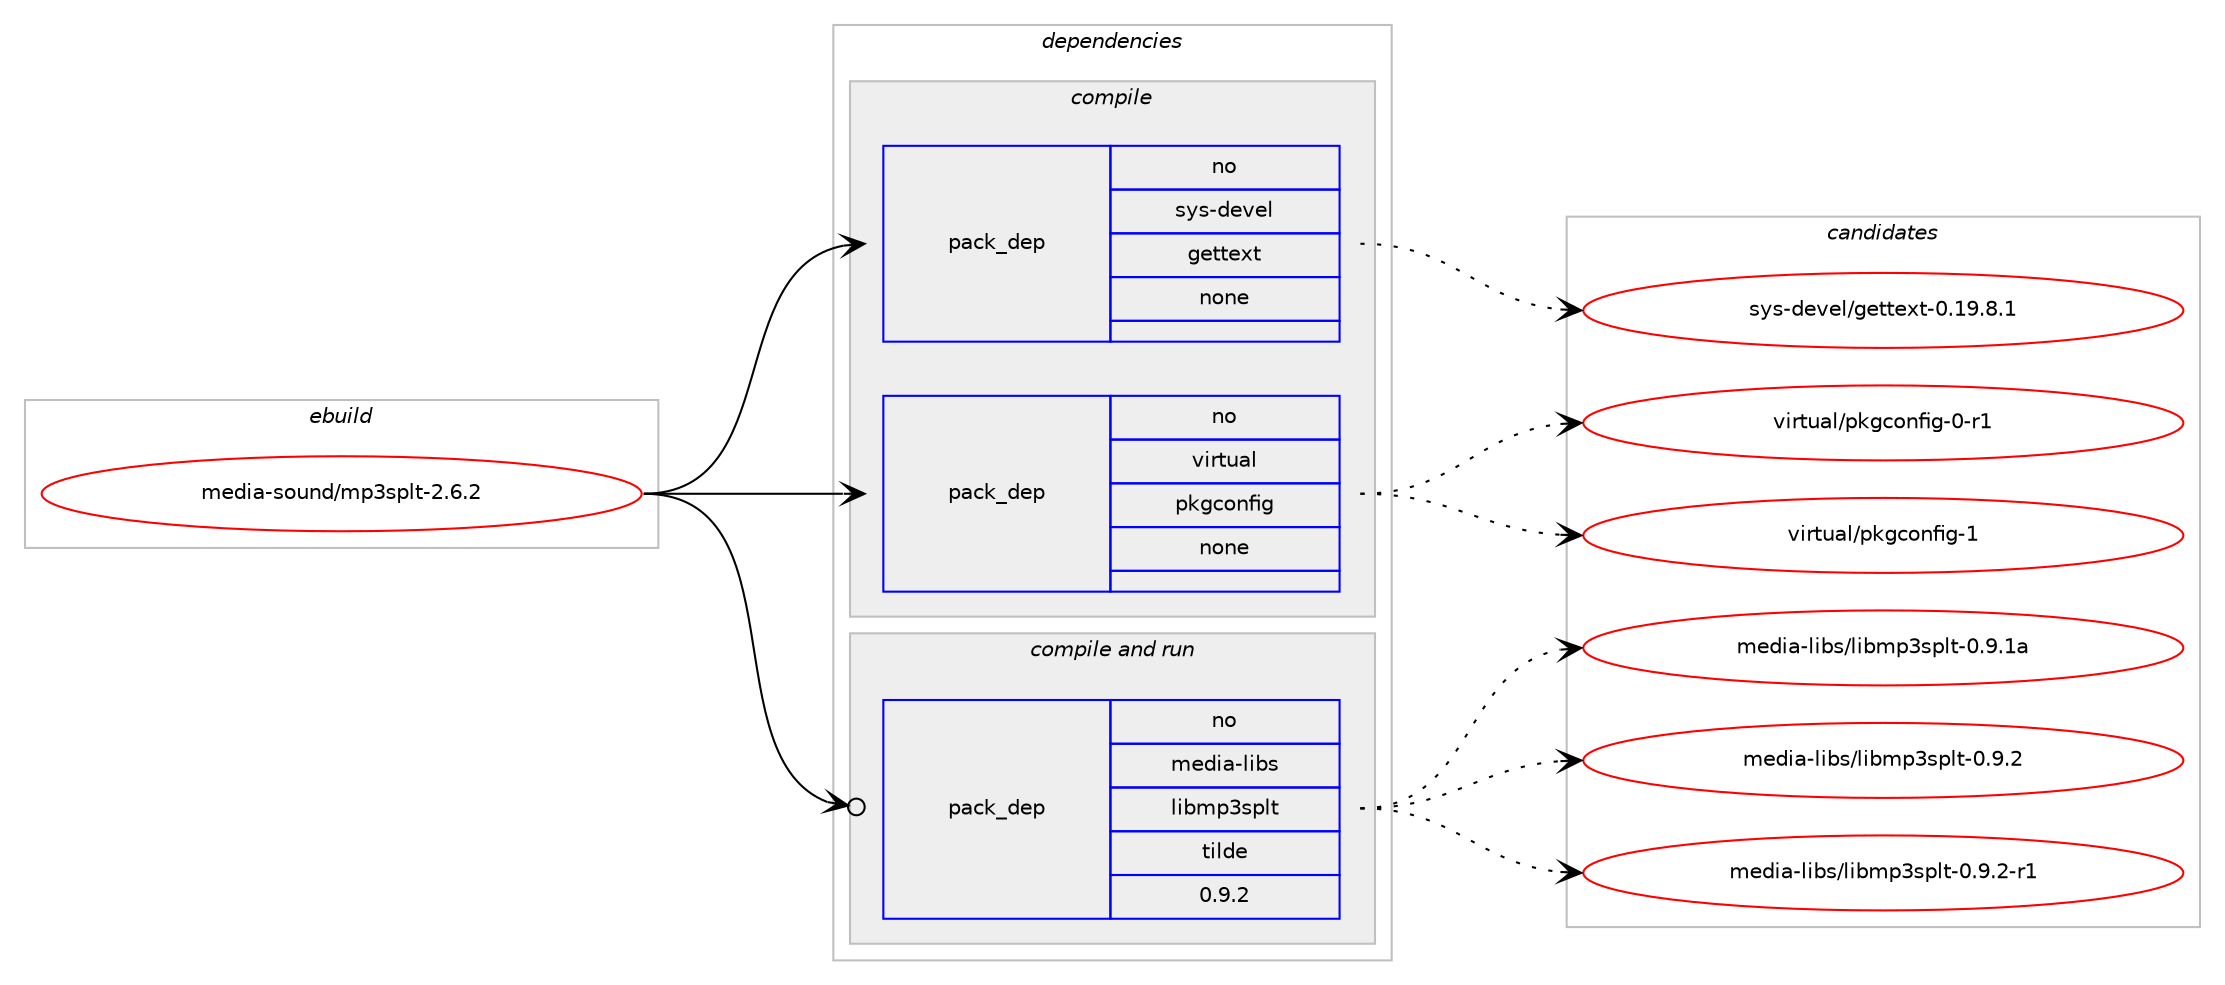 digraph prolog {

# *************
# Graph options
# *************

newrank=true;
concentrate=true;
compound=true;
graph [rankdir=LR,fontname=Helvetica,fontsize=10,ranksep=1.5];#, ranksep=2.5, nodesep=0.2];
edge  [arrowhead=vee];
node  [fontname=Helvetica,fontsize=10];

# **********
# The ebuild
# **********

subgraph cluster_leftcol {
color=gray;
rank=same;
label=<<i>ebuild</i>>;
id [label="media-sound/mp3splt-2.6.2", color=red, width=4, href="../media-sound/mp3splt-2.6.2.svg"];
}

# ****************
# The dependencies
# ****************

subgraph cluster_midcol {
color=gray;
label=<<i>dependencies</i>>;
subgraph cluster_compile {
fillcolor="#eeeeee";
style=filled;
label=<<i>compile</i>>;
subgraph pack1164045 {
dependency1627873 [label=<<TABLE BORDER="0" CELLBORDER="1" CELLSPACING="0" CELLPADDING="4" WIDTH="220"><TR><TD ROWSPAN="6" CELLPADDING="30">pack_dep</TD></TR><TR><TD WIDTH="110">no</TD></TR><TR><TD>sys-devel</TD></TR><TR><TD>gettext</TD></TR><TR><TD>none</TD></TR><TR><TD></TD></TR></TABLE>>, shape=none, color=blue];
}
id:e -> dependency1627873:w [weight=20,style="solid",arrowhead="vee"];
subgraph pack1164046 {
dependency1627874 [label=<<TABLE BORDER="0" CELLBORDER="1" CELLSPACING="0" CELLPADDING="4" WIDTH="220"><TR><TD ROWSPAN="6" CELLPADDING="30">pack_dep</TD></TR><TR><TD WIDTH="110">no</TD></TR><TR><TD>virtual</TD></TR><TR><TD>pkgconfig</TD></TR><TR><TD>none</TD></TR><TR><TD></TD></TR></TABLE>>, shape=none, color=blue];
}
id:e -> dependency1627874:w [weight=20,style="solid",arrowhead="vee"];
}
subgraph cluster_compileandrun {
fillcolor="#eeeeee";
style=filled;
label=<<i>compile and run</i>>;
subgraph pack1164047 {
dependency1627875 [label=<<TABLE BORDER="0" CELLBORDER="1" CELLSPACING="0" CELLPADDING="4" WIDTH="220"><TR><TD ROWSPAN="6" CELLPADDING="30">pack_dep</TD></TR><TR><TD WIDTH="110">no</TD></TR><TR><TD>media-libs</TD></TR><TR><TD>libmp3splt</TD></TR><TR><TD>tilde</TD></TR><TR><TD>0.9.2</TD></TR></TABLE>>, shape=none, color=blue];
}
id:e -> dependency1627875:w [weight=20,style="solid",arrowhead="odotvee"];
}
subgraph cluster_run {
fillcolor="#eeeeee";
style=filled;
label=<<i>run</i>>;
}
}

# **************
# The candidates
# **************

subgraph cluster_choices {
rank=same;
color=gray;
label=<<i>candidates</i>>;

subgraph choice1164045 {
color=black;
nodesep=1;
choice1151211154510010111810110847103101116116101120116454846495746564649 [label="sys-devel/gettext-0.19.8.1", color=red, width=4,href="../sys-devel/gettext-0.19.8.1.svg"];
dependency1627873:e -> choice1151211154510010111810110847103101116116101120116454846495746564649:w [style=dotted,weight="100"];
}
subgraph choice1164046 {
color=black;
nodesep=1;
choice11810511411611797108471121071039911111010210510345484511449 [label="virtual/pkgconfig-0-r1", color=red, width=4,href="../virtual/pkgconfig-0-r1.svg"];
choice1181051141161179710847112107103991111101021051034549 [label="virtual/pkgconfig-1", color=red, width=4,href="../virtual/pkgconfig-1.svg"];
dependency1627874:e -> choice11810511411611797108471121071039911111010210510345484511449:w [style=dotted,weight="100"];
dependency1627874:e -> choice1181051141161179710847112107103991111101021051034549:w [style=dotted,weight="100"];
}
subgraph choice1164047 {
color=black;
nodesep=1;
choice10910110010597451081059811547108105981091125111511210811645484657464997 [label="media-libs/libmp3splt-0.9.1a", color=red, width=4,href="../media-libs/libmp3splt-0.9.1a.svg"];
choice109101100105974510810598115471081059810911251115112108116454846574650 [label="media-libs/libmp3splt-0.9.2", color=red, width=4,href="../media-libs/libmp3splt-0.9.2.svg"];
choice1091011001059745108105981154710810598109112511151121081164548465746504511449 [label="media-libs/libmp3splt-0.9.2-r1", color=red, width=4,href="../media-libs/libmp3splt-0.9.2-r1.svg"];
dependency1627875:e -> choice10910110010597451081059811547108105981091125111511210811645484657464997:w [style=dotted,weight="100"];
dependency1627875:e -> choice109101100105974510810598115471081059810911251115112108116454846574650:w [style=dotted,weight="100"];
dependency1627875:e -> choice1091011001059745108105981154710810598109112511151121081164548465746504511449:w [style=dotted,weight="100"];
}
}

}
